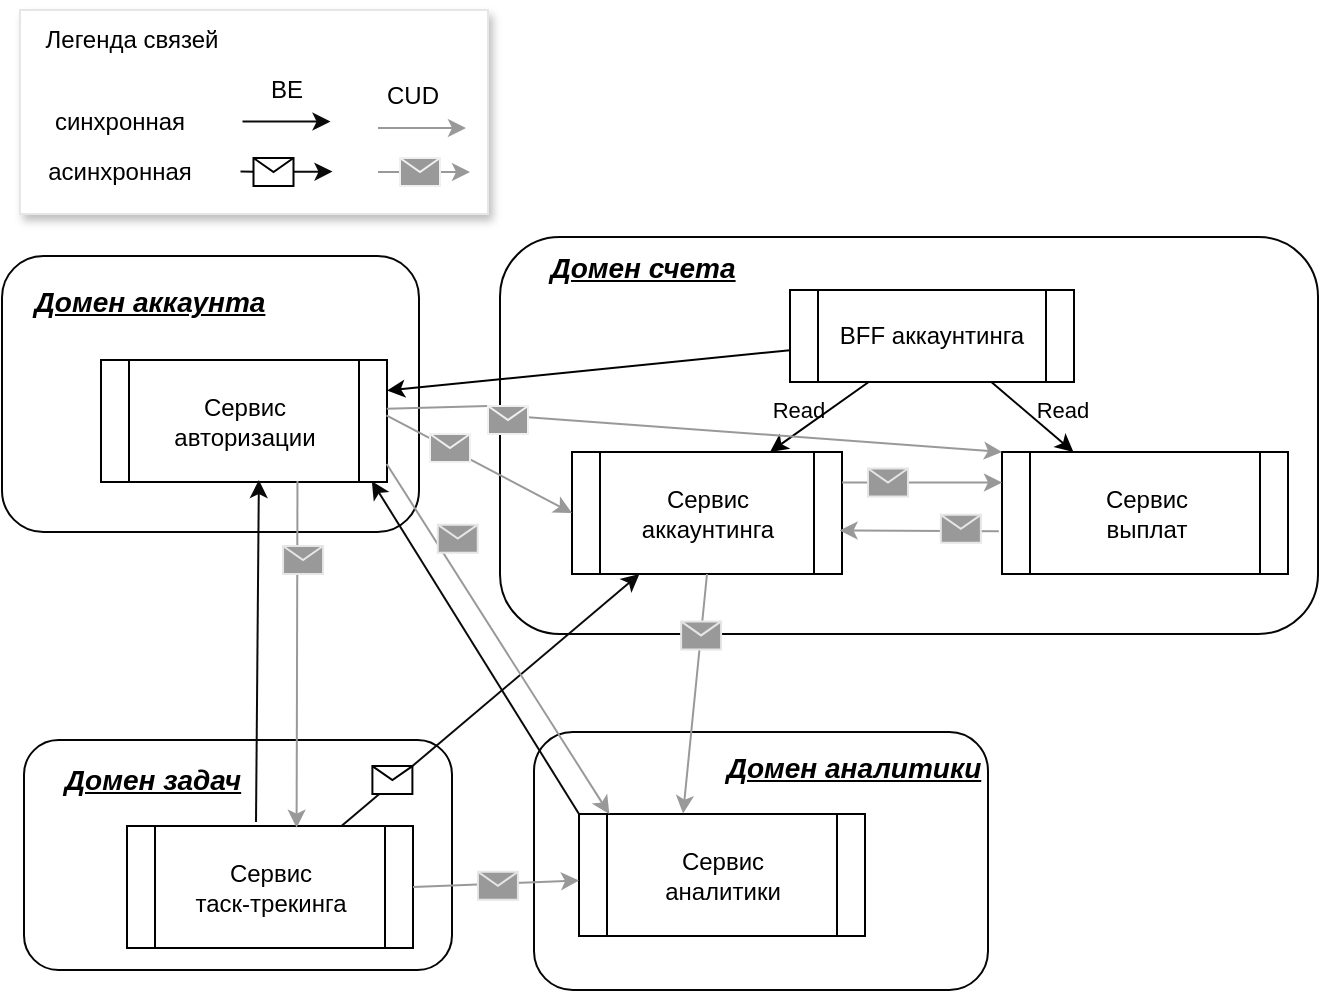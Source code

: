 <mxfile>
    <diagram id="cs8eAwnBnD0t727MsK7l" name="Страница 1">
        <mxGraphModel dx="332" dy="261" grid="0" gridSize="10" guides="1" tooltips="1" connect="1" arrows="1" fold="1" page="1" pageScale="1" pageWidth="827" pageHeight="1169" background="#ffffff" math="0" shadow="0">
            <root>
                <mxCell id="0"/>
                <mxCell id="1" parent="0"/>
                <mxCell id="175" value="" style="group" parent="1" vertex="1" connectable="0">
                    <mxGeometry x="312" y="369" width="227" height="129" as="geometry"/>
                </mxCell>
                <mxCell id="116" value="" style="rounded=1;whiteSpace=wrap;html=1;fillColor=#FFF;strokeColor=#050505;" parent="175" vertex="1">
                    <mxGeometry width="227" height="129" as="geometry"/>
                </mxCell>
                <mxCell id="118" value="&lt;font style=&quot;font-size: 14px;&quot; color=&quot;#000000&quot;&gt;&lt;b&gt;&lt;i&gt;&lt;u&gt;Домен аналитики&lt;/u&gt;&lt;/i&gt;&lt;/b&gt;&lt;/font&gt;" style="text;strokeColor=none;align=center;fillColor=none;html=1;verticalAlign=middle;whiteSpace=wrap;rounded=0;" parent="175" vertex="1">
                    <mxGeometry x="90" y="3" width="140" height="30" as="geometry"/>
                </mxCell>
                <mxCell id="151" value="Сервис &lt;br&gt;аналитики" style="shape=process;whiteSpace=wrap;html=1;backgroundOutline=1;" parent="175" vertex="1">
                    <mxGeometry x="22.5" y="41" width="143" height="61" as="geometry"/>
                </mxCell>
                <mxCell id="113" value="" style="rounded=1;whiteSpace=wrap;html=1;fillColor=#FFF;strokeColor=#050505;" parent="1" vertex="1">
                    <mxGeometry x="295" y="121.5" width="409" height="198.5" as="geometry"/>
                </mxCell>
                <mxCell id="119" value="&lt;font style=&quot;font-size: 14px;&quot; color=&quot;#000000&quot;&gt;&lt;b&gt;&lt;i&gt;&lt;u&gt;Домен счета&lt;/u&gt;&lt;/i&gt;&lt;/b&gt;&lt;/font&gt;" style="text;strokeColor=none;align=center;fillColor=none;html=1;verticalAlign=middle;whiteSpace=wrap;rounded=0;" parent="1" vertex="1">
                    <mxGeometry x="312" y="121.5" width="109" height="30" as="geometry"/>
                </mxCell>
                <mxCell id="143" value="Сервис &lt;br&gt;аккаунтинга" style="shape=process;whiteSpace=wrap;html=1;backgroundOutline=1;" parent="1" vertex="1">
                    <mxGeometry x="331" y="229" width="135" height="61" as="geometry"/>
                </mxCell>
                <mxCell id="147" value="Сервис &lt;br&gt;выплат" style="shape=process;whiteSpace=wrap;html=1;backgroundOutline=1;" parent="1" vertex="1">
                    <mxGeometry x="546" y="229" width="143" height="61" as="geometry"/>
                </mxCell>
                <mxCell id="173" value="" style="group" parent="1" vertex="1" connectable="0">
                    <mxGeometry x="57" y="373" width="214" height="115" as="geometry"/>
                </mxCell>
                <mxCell id="114" value="" style="rounded=1;whiteSpace=wrap;html=1;fillColor=#FFF;strokeColor=#050505;" parent="173" vertex="1">
                    <mxGeometry width="214" height="115" as="geometry"/>
                </mxCell>
                <mxCell id="117" value="&lt;font style=&quot;font-size: 14px;&quot; color=&quot;#000000&quot;&gt;&lt;b&gt;&lt;i&gt;&lt;u&gt;Домен задач&lt;/u&gt;&lt;/i&gt;&lt;/b&gt;&lt;/font&gt;" style="text;strokeColor=none;align=center;fillColor=none;html=1;verticalAlign=middle;whiteSpace=wrap;rounded=0;" parent="173" vertex="1">
                    <mxGeometry x="10" y="5" width="109" height="30" as="geometry"/>
                </mxCell>
                <mxCell id="129" value="Сервис &lt;br&gt;таск-трекинга" style="shape=process;whiteSpace=wrap;html=1;backgroundOutline=1;" parent="173" vertex="1">
                    <mxGeometry x="51.5" y="43" width="143" height="61" as="geometry"/>
                </mxCell>
                <mxCell id="174" value="" style="group" parent="1" vertex="1" connectable="0">
                    <mxGeometry x="46" y="131" width="208.5" height="138" as="geometry"/>
                </mxCell>
                <mxCell id="115" value="" style="rounded=1;whiteSpace=wrap;html=1;fillColor=#FFF;strokeColor=#050505;align=right;" parent="174" vertex="1">
                    <mxGeometry width="208.5" height="138" as="geometry"/>
                </mxCell>
                <mxCell id="121" value="Сервис авторизации" style="shape=process;whiteSpace=wrap;html=1;backgroundOutline=1;" parent="174" vertex="1">
                    <mxGeometry x="49.5" y="52" width="143" height="61" as="geometry"/>
                </mxCell>
                <mxCell id="120" value="&lt;font style=&quot;font-size: 14px;&quot; color=&quot;#000000&quot;&gt;&lt;b&gt;&lt;i&gt;&lt;u&gt;Домен аккаунта&lt;/u&gt;&lt;/i&gt;&lt;/b&gt;&lt;/font&gt;" style="text;strokeColor=none;align=center;fillColor=none;html=1;verticalAlign=middle;whiteSpace=wrap;rounded=0;" parent="174" vertex="1">
                    <mxGeometry x="14" y="8" width="120" height="30" as="geometry"/>
                </mxCell>
                <mxCell id="139" value="" style="endArrow=classic;html=1;strokeColor=#0A0A0A;exitX=0.75;exitY=0;exitDx=0;exitDy=0;entryX=0.25;entryY=1;entryDx=0;entryDy=0;" parent="1" source="129" target="143" edge="1">
                    <mxGeometry relative="1" as="geometry">
                        <mxPoint x="219" y="397" as="sourcePoint"/>
                        <mxPoint x="279" y="347" as="targetPoint"/>
                        <Array as="points"/>
                    </mxGeometry>
                </mxCell>
                <mxCell id="140" value="" style="shape=message;html=1;outlineConnect=0;" parent="139" vertex="1">
                    <mxGeometry width="20" height="14" relative="1" as="geometry">
                        <mxPoint x="-59" y="33" as="offset"/>
                    </mxGeometry>
                </mxCell>
                <mxCell id="180" value="" style="endArrow=classic;html=1;strokeColor=#999999;exitX=0.999;exitY=0.852;exitDx=0;exitDy=0;entryX=0.106;entryY=0.001;entryDx=0;entryDy=0;entryPerimeter=0;exitPerimeter=0;" parent="1" source="121" target="151" edge="1">
                    <mxGeometry relative="1" as="geometry">
                        <mxPoint x="196.019" y="253.451" as="sourcePoint"/>
                        <mxPoint x="194.502" y="426.183" as="targetPoint"/>
                        <Array as="points"/>
                    </mxGeometry>
                </mxCell>
                <mxCell id="181" value="" style="shape=message;html=1;outlineConnect=0;strokeColor=#E6E6E6;fillColor=#999999;" parent="180" vertex="1">
                    <mxGeometry width="20" height="14" relative="1" as="geometry">
                        <mxPoint x="-30" y="-57" as="offset"/>
                    </mxGeometry>
                </mxCell>
                <mxCell id="186" style="edgeStyle=none;html=1;entryX=0.552;entryY=0.984;entryDx=0;entryDy=0;entryPerimeter=0;strokeColor=#0A0A0A;fontColor=#000000;fillColor=#050505;" parent="1" target="121" edge="1">
                    <mxGeometry relative="1" as="geometry">
                        <mxPoint x="173" y="414" as="sourcePoint"/>
                        <mxPoint x="160.269" y="254.061" as="targetPoint"/>
                        <Array as="points"/>
                    </mxGeometry>
                </mxCell>
                <mxCell id="192" style="edgeStyle=none;html=1;entryX=0.947;entryY=0.993;entryDx=0;entryDy=0;entryPerimeter=0;strokeColor=#0A0A0A;fontColor=#000000;fillColor=#050505;exitX=0;exitY=0;exitDx=0;exitDy=0;" parent="1" source="151" target="121" edge="1">
                    <mxGeometry relative="1" as="geometry">
                        <mxPoint x="183" y="424" as="sourcePoint"/>
                        <mxPoint x="184.436" y="253.024" as="targetPoint"/>
                        <Array as="points"/>
                    </mxGeometry>
                </mxCell>
                <mxCell id="212" value="" style="rounded=0;whiteSpace=wrap;html=1;labelBackgroundColor=none;strokeColor=#E6E6E6;fontColor=#000000;fillColor=#FFFFFF;shadow=1;" parent="1" vertex="1">
                    <mxGeometry x="55" y="8" width="234" height="102" as="geometry"/>
                </mxCell>
                <mxCell id="185" style="edgeStyle=none;html=1;strokeColor=#0A0A0A;fontColor=#000000;fillColor=#050505;" parent="1" edge="1">
                    <mxGeometry relative="1" as="geometry">
                        <mxPoint x="166.25" y="63.8" as="sourcePoint"/>
                        <mxPoint x="210.25" y="63.8" as="targetPoint"/>
                    </mxGeometry>
                </mxCell>
                <mxCell id="187" style="edgeStyle=none;html=1;strokeColor=#0A0A0A;fontColor=#000000;fillColor=#050505;startArrow=none;" parent="1" source="188" edge="1">
                    <mxGeometry relative="1" as="geometry">
                        <mxPoint x="165.25" y="88.8" as="sourcePoint"/>
                        <mxPoint x="211.25" y="88.8" as="targetPoint"/>
                    </mxGeometry>
                </mxCell>
                <mxCell id="189" value="синхронная" style="text;strokeColor=none;align=center;fillColor=none;html=1;verticalAlign=middle;whiteSpace=wrap;rounded=0;labelBackgroundColor=none;fontColor=#000000;" parent="1" vertex="1">
                    <mxGeometry x="66" y="49" width="78" height="30" as="geometry"/>
                </mxCell>
                <mxCell id="190" value="асинхронная" style="text;strokeColor=none;align=center;fillColor=none;html=1;verticalAlign=middle;whiteSpace=wrap;rounded=0;labelBackgroundColor=none;fontColor=#000000;" parent="1" vertex="1">
                    <mxGeometry x="66" y="74" width="78" height="30" as="geometry"/>
                </mxCell>
                <mxCell id="203" style="edgeStyle=none;html=1;strokeColor=#999999;fontColor=#000000;fillColor=#050505;" parent="1" edge="1">
                    <mxGeometry relative="1" as="geometry">
                        <mxPoint x="234" y="67.0" as="sourcePoint"/>
                        <mxPoint x="278" y="67.0" as="targetPoint"/>
                    </mxGeometry>
                </mxCell>
                <mxCell id="211" value="Легенда связей" style="text;strokeColor=none;align=center;fillColor=none;html=1;verticalAlign=middle;whiteSpace=wrap;rounded=0;labelBackgroundColor=none;fontColor=#000000;" parent="1" vertex="1">
                    <mxGeometry x="60" y="8" width="102" height="30" as="geometry"/>
                </mxCell>
                <mxCell id="213" value="BE" style="text;strokeColor=none;align=center;fillColor=none;html=1;verticalAlign=middle;whiteSpace=wrap;rounded=0;labelBackgroundColor=none;fontColor=#000000;" parent="1" vertex="1">
                    <mxGeometry x="171.75" y="33" width="33" height="30" as="geometry"/>
                </mxCell>
                <mxCell id="214" value="CUD" style="text;strokeColor=none;align=center;fillColor=none;html=1;verticalAlign=middle;whiteSpace=wrap;rounded=0;labelBackgroundColor=none;fontColor=#000000;" parent="1" vertex="1">
                    <mxGeometry x="235" y="41" width="33" height="20" as="geometry"/>
                </mxCell>
                <mxCell id="216" value="" style="edgeStyle=none;html=1;strokeColor=#0A0A0A;fontColor=#000000;fillColor=#050505;endArrow=none;" parent="1" target="188" edge="1">
                    <mxGeometry relative="1" as="geometry">
                        <mxPoint x="165.25" y="88.8" as="sourcePoint"/>
                        <mxPoint x="211.25" y="88.8" as="targetPoint"/>
                    </mxGeometry>
                </mxCell>
                <mxCell id="188" value="" style="shape=message;html=1;outlineConnect=0;" parent="1" vertex="1">
                    <mxGeometry x="171.749" y="82.0" width="20" height="14" as="geometry"/>
                </mxCell>
                <mxCell id="218" value="" style="group" parent="1" vertex="1" connectable="0">
                    <mxGeometry x="234" y="82.0" width="46" height="14" as="geometry"/>
                </mxCell>
                <mxCell id="204" style="edgeStyle=none;html=1;strokeColor=#999999;fontColor=#000000;fillColor=#757575;" parent="218" edge="1">
                    <mxGeometry relative="1" as="geometry">
                        <mxPoint y="7.0" as="sourcePoint"/>
                        <mxPoint x="46" y="7.0" as="targetPoint"/>
                    </mxGeometry>
                </mxCell>
                <mxCell id="205" value="" style="shape=message;html=1;outlineConnect=0;strokeColor=#F0F0F0;fillColor=#999999;" parent="218" vertex="1">
                    <mxGeometry x="10.999" width="20" height="14" as="geometry"/>
                </mxCell>
                <mxCell id="223" style="edgeStyle=none;html=1;strokeColor=#999999;fontColor=#000000;fillColor=#757575;exitX=0.998;exitY=0.454;exitDx=0;exitDy=0;exitPerimeter=0;entryX=0;entryY=0.5;entryDx=0;entryDy=0;" parent="1" source="121" target="143" edge="1">
                    <mxGeometry relative="1" as="geometry">
                        <mxPoint x="244" y="211.0" as="sourcePoint"/>
                        <mxPoint x="290" y="211.0" as="targetPoint"/>
                    </mxGeometry>
                </mxCell>
                <mxCell id="224" value="" style="shape=message;html=1;outlineConnect=0;strokeColor=#F0F0F0;fillColor=#999999;" parent="1" vertex="1">
                    <mxGeometry x="259.999" y="220.0" width="20" height="14" as="geometry"/>
                </mxCell>
                <mxCell id="227" value="" style="endArrow=classic;html=1;strokeColor=#999999;exitX=0.5;exitY=1;exitDx=0;exitDy=0;entryX=0.364;entryY=-0.004;entryDx=0;entryDy=0;entryPerimeter=0;" parent="1" source="143" target="151" edge="1">
                    <mxGeometry relative="1" as="geometry">
                        <mxPoint x="248.357" y="244.972" as="sourcePoint"/>
                        <mxPoint x="352.158" y="424.061" as="targetPoint"/>
                        <Array as="points"/>
                    </mxGeometry>
                </mxCell>
                <mxCell id="228" value="" style="shape=message;html=1;outlineConnect=0;strokeColor=#E6E6E6;fillColor=#999999;" parent="227" vertex="1">
                    <mxGeometry width="20" height="14" relative="1" as="geometry">
                        <mxPoint x="-7" y="-36" as="offset"/>
                    </mxGeometry>
                </mxCell>
                <mxCell id="229" value="" style="endArrow=classic;html=1;strokeColor=#999999;exitX=1;exitY=0.5;exitDx=0;exitDy=0;" parent="1" source="129" target="151" edge="1">
                    <mxGeometry relative="1" as="geometry">
                        <mxPoint x="258.357" y="254.972" as="sourcePoint"/>
                        <mxPoint x="362.158" y="434.061" as="targetPoint"/>
                        <Array as="points"/>
                    </mxGeometry>
                </mxCell>
                <mxCell id="230" value="" style="shape=message;html=1;outlineConnect=0;strokeColor=#E6E6E6;fillColor=#999999;" parent="229" vertex="1">
                    <mxGeometry width="20" height="14" relative="1" as="geometry">
                        <mxPoint x="-9" y="-6" as="offset"/>
                    </mxGeometry>
                </mxCell>
                <mxCell id="231" value="" style="endArrow=classic;html=1;strokeColor=#999999;exitX=0.687;exitY=0.992;exitDx=0;exitDy=0;entryX=0.593;entryY=0.014;entryDx=0;entryDy=0;entryPerimeter=0;exitPerimeter=0;" parent="1" source="121" target="129" edge="1">
                    <mxGeometry relative="1" as="geometry">
                        <mxPoint x="268.357" y="264.972" as="sourcePoint"/>
                        <mxPoint x="372.158" y="444.061" as="targetPoint"/>
                        <Array as="points"/>
                    </mxGeometry>
                </mxCell>
                <mxCell id="232" value="" style="shape=message;html=1;outlineConnect=0;strokeColor=#E6E6E6;fillColor=#999999;" parent="231" vertex="1">
                    <mxGeometry width="20" height="14" relative="1" as="geometry">
                        <mxPoint x="-7" y="-54" as="offset"/>
                    </mxGeometry>
                </mxCell>
                <mxCell id="233" value="" style="endArrow=classic;html=1;strokeColor=#999999;exitX=1;exitY=0.25;exitDx=0;exitDy=0;entryX=0;entryY=0.25;entryDx=0;entryDy=0;" parent="1" source="143" target="147" edge="1">
                    <mxGeometry relative="1" as="geometry">
                        <mxPoint x="408.5" y="251.5" as="sourcePoint"/>
                        <mxPoint x="408.5" y="424" as="targetPoint"/>
                        <Array as="points"/>
                    </mxGeometry>
                </mxCell>
                <mxCell id="234" value="" style="shape=message;html=1;outlineConnect=0;strokeColor=#E6E6E6;fillColor=#999999;" parent="233" vertex="1">
                    <mxGeometry width="20" height="14" relative="1" as="geometry">
                        <mxPoint x="-27" y="-7" as="offset"/>
                    </mxGeometry>
                </mxCell>
                <mxCell id="235" value="" style="endArrow=classic;html=1;strokeColor=#999999;exitX=-0.011;exitY=0.649;exitDx=0;exitDy=0;entryX=0.991;entryY=0.643;entryDx=0;entryDy=0;exitPerimeter=0;entryPerimeter=0;" parent="1" source="147" target="143" edge="1">
                    <mxGeometry relative="1" as="geometry">
                        <mxPoint x="476" y="205.75" as="sourcePoint"/>
                        <mxPoint x="554" y="205.75" as="targetPoint"/>
                        <Array as="points"/>
                    </mxGeometry>
                </mxCell>
                <mxCell id="236" value="" style="shape=message;html=1;outlineConnect=0;strokeColor=#E6E6E6;fillColor=#999999;" parent="235" vertex="1">
                    <mxGeometry width="20" height="14" relative="1" as="geometry">
                        <mxPoint x="11" y="-8" as="offset"/>
                    </mxGeometry>
                </mxCell>
                <mxCell id="243" style="edgeStyle=none;html=1;entryX=1;entryY=0.25;entryDx=0;entryDy=0;strokeColor=#000000;fontColor=#000000;fillColor=#757575;" parent="1" source="239" target="121" edge="1">
                    <mxGeometry relative="1" as="geometry"/>
                </mxCell>
                <mxCell id="239" value="BFF аккаунтинга" style="shape=process;whiteSpace=wrap;html=1;backgroundOutline=1;" parent="1" vertex="1">
                    <mxGeometry x="440" y="148" width="142" height="46" as="geometry"/>
                </mxCell>
                <mxCell id="247" value="" style="endArrow=classic;html=1;strokeColor=#000000;fontColor=#000000;fillColor=#757575;exitX=0.709;exitY=1;exitDx=0;exitDy=0;exitPerimeter=0;" parent="1" source="239" target="147" edge="1">
                    <mxGeometry relative="1" as="geometry">
                        <mxPoint x="553" y="393" as="sourcePoint"/>
                        <mxPoint x="653" y="393" as="targetPoint"/>
                    </mxGeometry>
                </mxCell>
                <mxCell id="248" value="Read" style="edgeLabel;resizable=0;html=1;align=center;verticalAlign=middle;shadow=1;labelBackgroundColor=none;strokeColor=#E6E6E6;fontColor=#000000;fillColor=#999999;" parent="247" connectable="0" vertex="1">
                    <mxGeometry relative="1" as="geometry">
                        <mxPoint x="15" y="-4" as="offset"/>
                    </mxGeometry>
                </mxCell>
                <mxCell id="251" value="" style="endArrow=classic;html=1;strokeColor=#000000;fontColor=#000000;fillColor=#757575;exitX=0.293;exitY=1;exitDx=0;exitDy=0;exitPerimeter=0;entryX=0.75;entryY=0;entryDx=0;entryDy=0;" parent="1" edge="1">
                    <mxGeometry relative="1" as="geometry">
                        <mxPoint x="479.356" y="194" as="sourcePoint"/>
                        <mxPoint x="430" y="229" as="targetPoint"/>
                    </mxGeometry>
                </mxCell>
                <mxCell id="252" value="Read" style="edgeLabel;resizable=0;html=1;align=center;verticalAlign=middle;shadow=1;labelBackgroundColor=none;strokeColor=#E6E6E6;fontColor=#000000;fillColor=#999999;" parent="251" connectable="0" vertex="1">
                    <mxGeometry relative="1" as="geometry">
                        <mxPoint x="-11" y="-4" as="offset"/>
                    </mxGeometry>
                </mxCell>
                <mxCell id="253" style="edgeStyle=none;html=1;strokeColor=#999999;fontColor=#000000;fillColor=#757575;exitX=0.999;exitY=0.399;exitDx=0;exitDy=0;exitPerimeter=0;entryX=0;entryY=0;entryDx=0;entryDy=0;startArrow=none;" edge="1" parent="1" source="254" target="147">
                    <mxGeometry relative="1" as="geometry">
                        <mxPoint x="248.214" y="220.694" as="sourcePoint"/>
                        <mxPoint x="341" y="269.5" as="targetPoint"/>
                    </mxGeometry>
                </mxCell>
                <mxCell id="255" value="" style="edgeStyle=none;html=1;strokeColor=#999999;fontColor=#000000;fillColor=#757575;exitX=0.999;exitY=0.399;exitDx=0;exitDy=0;exitPerimeter=0;entryX=0;entryY=0;entryDx=0;entryDy=0;endArrow=none;" edge="1" parent="1" source="121" target="254">
                    <mxGeometry relative="1" as="geometry">
                        <mxPoint x="238.357" y="207.339" as="sourcePoint"/>
                        <mxPoint x="546" y="229" as="targetPoint"/>
                    </mxGeometry>
                </mxCell>
                <mxCell id="254" value="" style="shape=message;html=1;outlineConnect=0;strokeColor=#F0F0F0;fillColor=#999999;" vertex="1" parent="1">
                    <mxGeometry x="288.999" y="206.0" width="20" height="14" as="geometry"/>
                </mxCell>
            </root>
        </mxGraphModel>
    </diagram>
</mxfile>